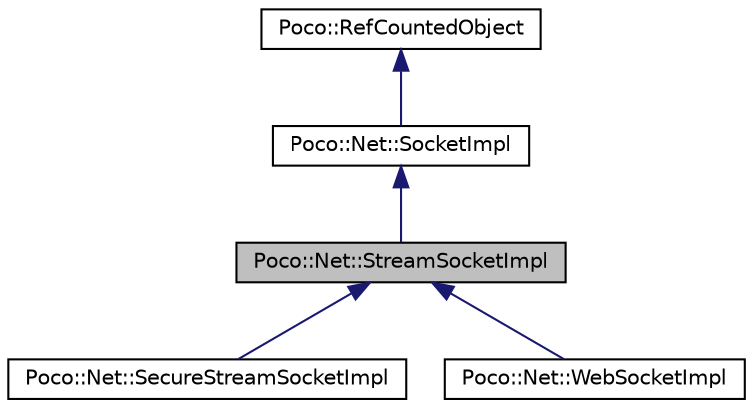 digraph "Poco::Net::StreamSocketImpl"
{
 // LATEX_PDF_SIZE
  edge [fontname="Helvetica",fontsize="10",labelfontname="Helvetica",labelfontsize="10"];
  node [fontname="Helvetica",fontsize="10",shape=record];
  Node1 [label="Poco::Net::StreamSocketImpl",height=0.2,width=0.4,color="black", fillcolor="grey75", style="filled", fontcolor="black",tooltip="This class implements a TCP socket."];
  Node2 -> Node1 [dir="back",color="midnightblue",fontsize="10",style="solid",fontname="Helvetica"];
  Node2 [label="Poco::Net::SocketImpl",height=0.2,width=0.4,color="black", fillcolor="white", style="filled",URL="$classPoco_1_1Net_1_1SocketImpl.html",tooltip=" "];
  Node3 -> Node2 [dir="back",color="midnightblue",fontsize="10",style="solid",fontname="Helvetica"];
  Node3 [label="Poco::RefCountedObject",height=0.2,width=0.4,color="black", fillcolor="white", style="filled",URL="$classPoco_1_1RefCountedObject.html",tooltip=" "];
  Node1 -> Node4 [dir="back",color="midnightblue",fontsize="10",style="solid",fontname="Helvetica"];
  Node4 [label="Poco::Net::SecureStreamSocketImpl",height=0.2,width=0.4,color="black", fillcolor="white", style="filled",URL="$classPoco_1_1Net_1_1SecureStreamSocketImpl.html",tooltip="This class implements a SSL stream socket."];
  Node1 -> Node5 [dir="back",color="midnightblue",fontsize="10",style="solid",fontname="Helvetica"];
  Node5 [label="Poco::Net::WebSocketImpl",height=0.2,width=0.4,color="black", fillcolor="white", style="filled",URL="$classPoco_1_1Net_1_1WebSocketImpl.html",tooltip=" "];
}
